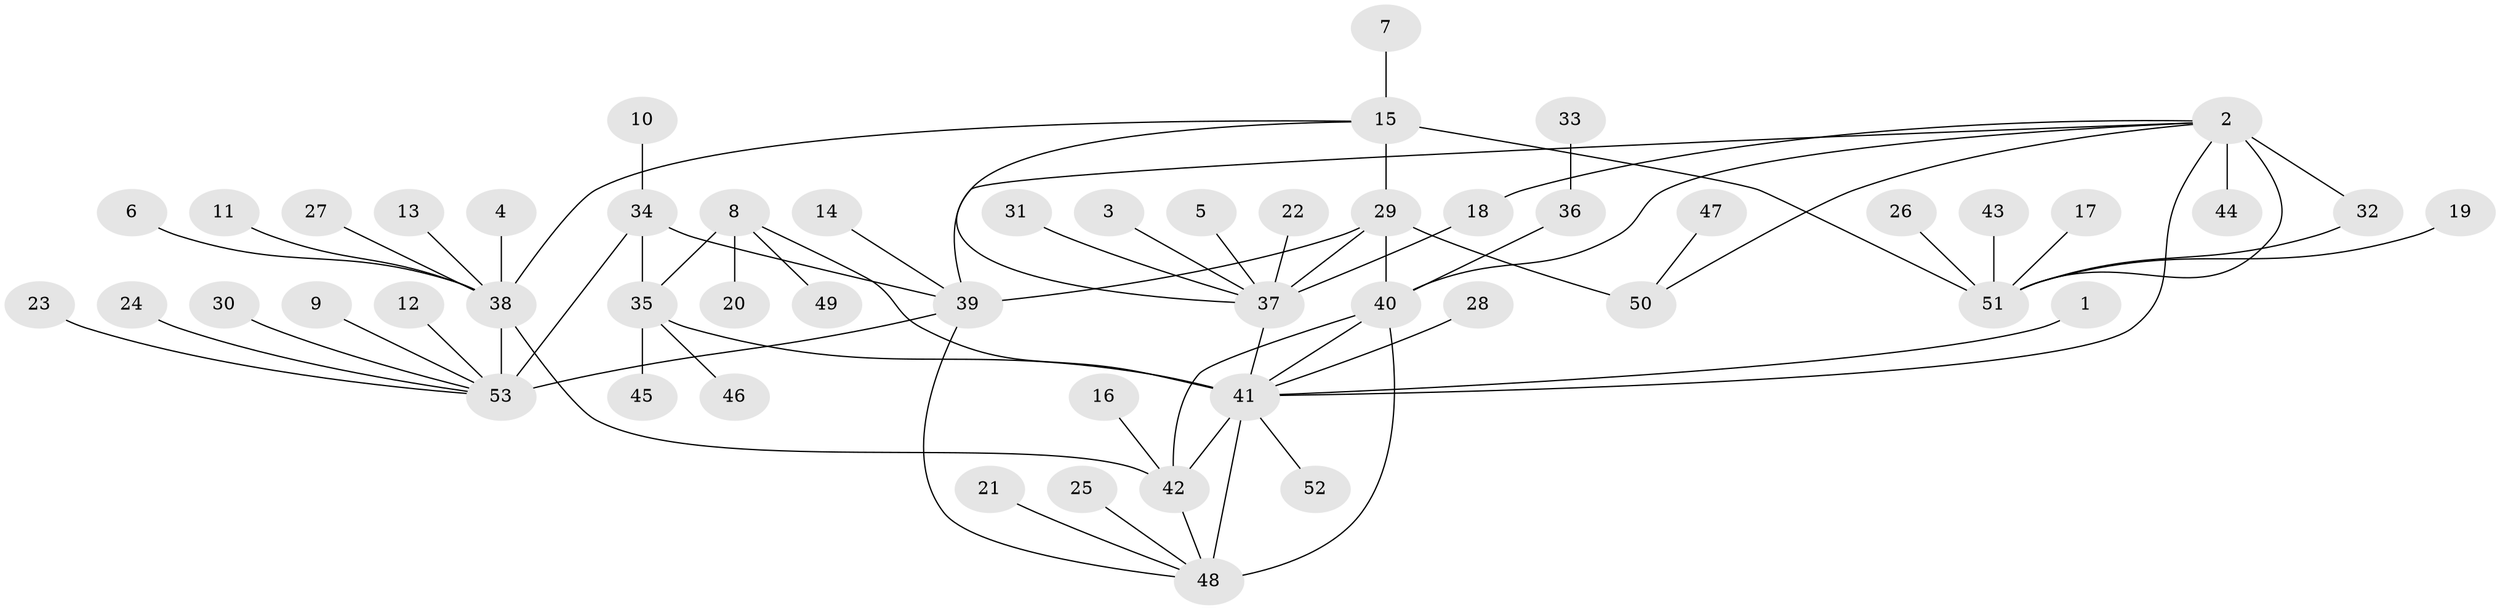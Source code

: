 // original degree distribution, {7: 0.05660377358490566, 5: 0.04716981132075472, 8: 0.03773584905660377, 9: 0.018867924528301886, 12: 0.009433962264150943, 6: 0.05660377358490566, 4: 0.03773584905660377, 11: 0.018867924528301886, 1: 0.5471698113207547, 2: 0.16037735849056603, 3: 0.009433962264150943}
// Generated by graph-tools (version 1.1) at 2025/50/03/09/25 03:50:27]
// undirected, 53 vertices, 69 edges
graph export_dot {
graph [start="1"]
  node [color=gray90,style=filled];
  1;
  2;
  3;
  4;
  5;
  6;
  7;
  8;
  9;
  10;
  11;
  12;
  13;
  14;
  15;
  16;
  17;
  18;
  19;
  20;
  21;
  22;
  23;
  24;
  25;
  26;
  27;
  28;
  29;
  30;
  31;
  32;
  33;
  34;
  35;
  36;
  37;
  38;
  39;
  40;
  41;
  42;
  43;
  44;
  45;
  46;
  47;
  48;
  49;
  50;
  51;
  52;
  53;
  1 -- 41 [weight=1.0];
  2 -- 18 [weight=1.0];
  2 -- 32 [weight=3.0];
  2 -- 39 [weight=1.0];
  2 -- 40 [weight=2.0];
  2 -- 41 [weight=1.0];
  2 -- 44 [weight=1.0];
  2 -- 50 [weight=1.0];
  2 -- 51 [weight=3.0];
  3 -- 37 [weight=1.0];
  4 -- 38 [weight=1.0];
  5 -- 37 [weight=1.0];
  6 -- 38 [weight=1.0];
  7 -- 15 [weight=1.0];
  8 -- 20 [weight=1.0];
  8 -- 35 [weight=1.0];
  8 -- 41 [weight=3.0];
  8 -- 49 [weight=1.0];
  9 -- 53 [weight=1.0];
  10 -- 34 [weight=1.0];
  11 -- 38 [weight=1.0];
  12 -- 53 [weight=1.0];
  13 -- 38 [weight=1.0];
  14 -- 39 [weight=1.0];
  15 -- 29 [weight=3.0];
  15 -- 37 [weight=1.0];
  15 -- 38 [weight=1.0];
  15 -- 51 [weight=1.0];
  16 -- 42 [weight=1.0];
  17 -- 51 [weight=1.0];
  18 -- 37 [weight=1.0];
  19 -- 51 [weight=1.0];
  21 -- 48 [weight=1.0];
  22 -- 37 [weight=1.0];
  23 -- 53 [weight=1.0];
  24 -- 53 [weight=1.0];
  25 -- 48 [weight=1.0];
  26 -- 51 [weight=1.0];
  27 -- 38 [weight=1.0];
  28 -- 41 [weight=1.0];
  29 -- 37 [weight=3.0];
  29 -- 39 [weight=1.0];
  29 -- 40 [weight=1.0];
  29 -- 50 [weight=2.0];
  30 -- 53 [weight=1.0];
  31 -- 37 [weight=1.0];
  32 -- 51 [weight=1.0];
  33 -- 36 [weight=1.0];
  34 -- 35 [weight=1.0];
  34 -- 39 [weight=2.0];
  34 -- 53 [weight=2.0];
  35 -- 41 [weight=3.0];
  35 -- 45 [weight=1.0];
  35 -- 46 [weight=1.0];
  36 -- 40 [weight=1.0];
  37 -- 41 [weight=1.0];
  38 -- 42 [weight=1.0];
  38 -- 53 [weight=1.0];
  39 -- 48 [weight=1.0];
  39 -- 53 [weight=4.0];
  40 -- 41 [weight=1.0];
  40 -- 42 [weight=2.0];
  40 -- 48 [weight=4.0];
  41 -- 42 [weight=1.0];
  41 -- 48 [weight=1.0];
  41 -- 52 [weight=1.0];
  42 -- 48 [weight=2.0];
  43 -- 51 [weight=1.0];
  47 -- 50 [weight=1.0];
}
